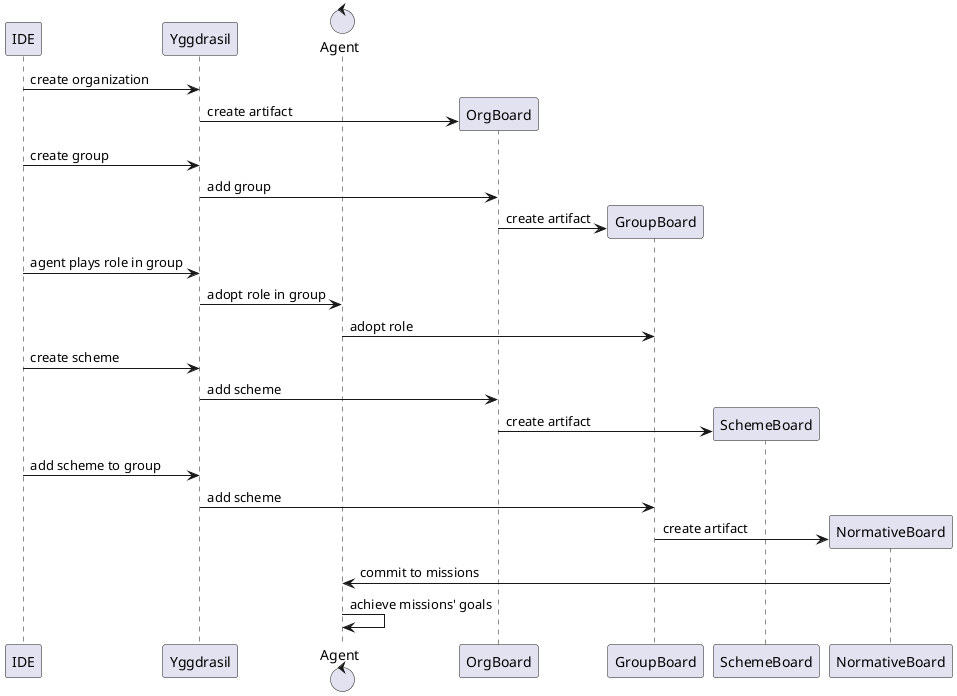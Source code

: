 @startuml org-creation

IDE -> Yggdrasil : create organization
control Agent
create OrgBoard
Yggdrasil -> OrgBoard : create artifact

IDE -> Yggdrasil : create group
Yggdrasil -> OrgBoard : add group
create GroupBoard
OrgBoard -> GroupBoard : create artifact

IDE -> Yggdrasil : agent plays role in group
Yggdrasil -> Agent : adopt role in group
Agent -> GroupBoard : adopt role

IDE -> Yggdrasil : create scheme
Yggdrasil -> OrgBoard : add scheme
create SchemeBoard
OrgBoard -> SchemeBoard : create artifact

IDE -> Yggdrasil : add scheme to group
Yggdrasil -> GroupBoard : add scheme
create NormativeBoard
GroupBoard -> NormativeBoard : create artifact
NormativeBoard -> Agent : commit to missions
Agent -> Agent : achieve missions' goals

@enduml
